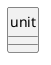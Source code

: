 @startuml uml
skinparam monochrome true
skinparam linetype ortho
hide circle

entity unit {
}

@enduml
